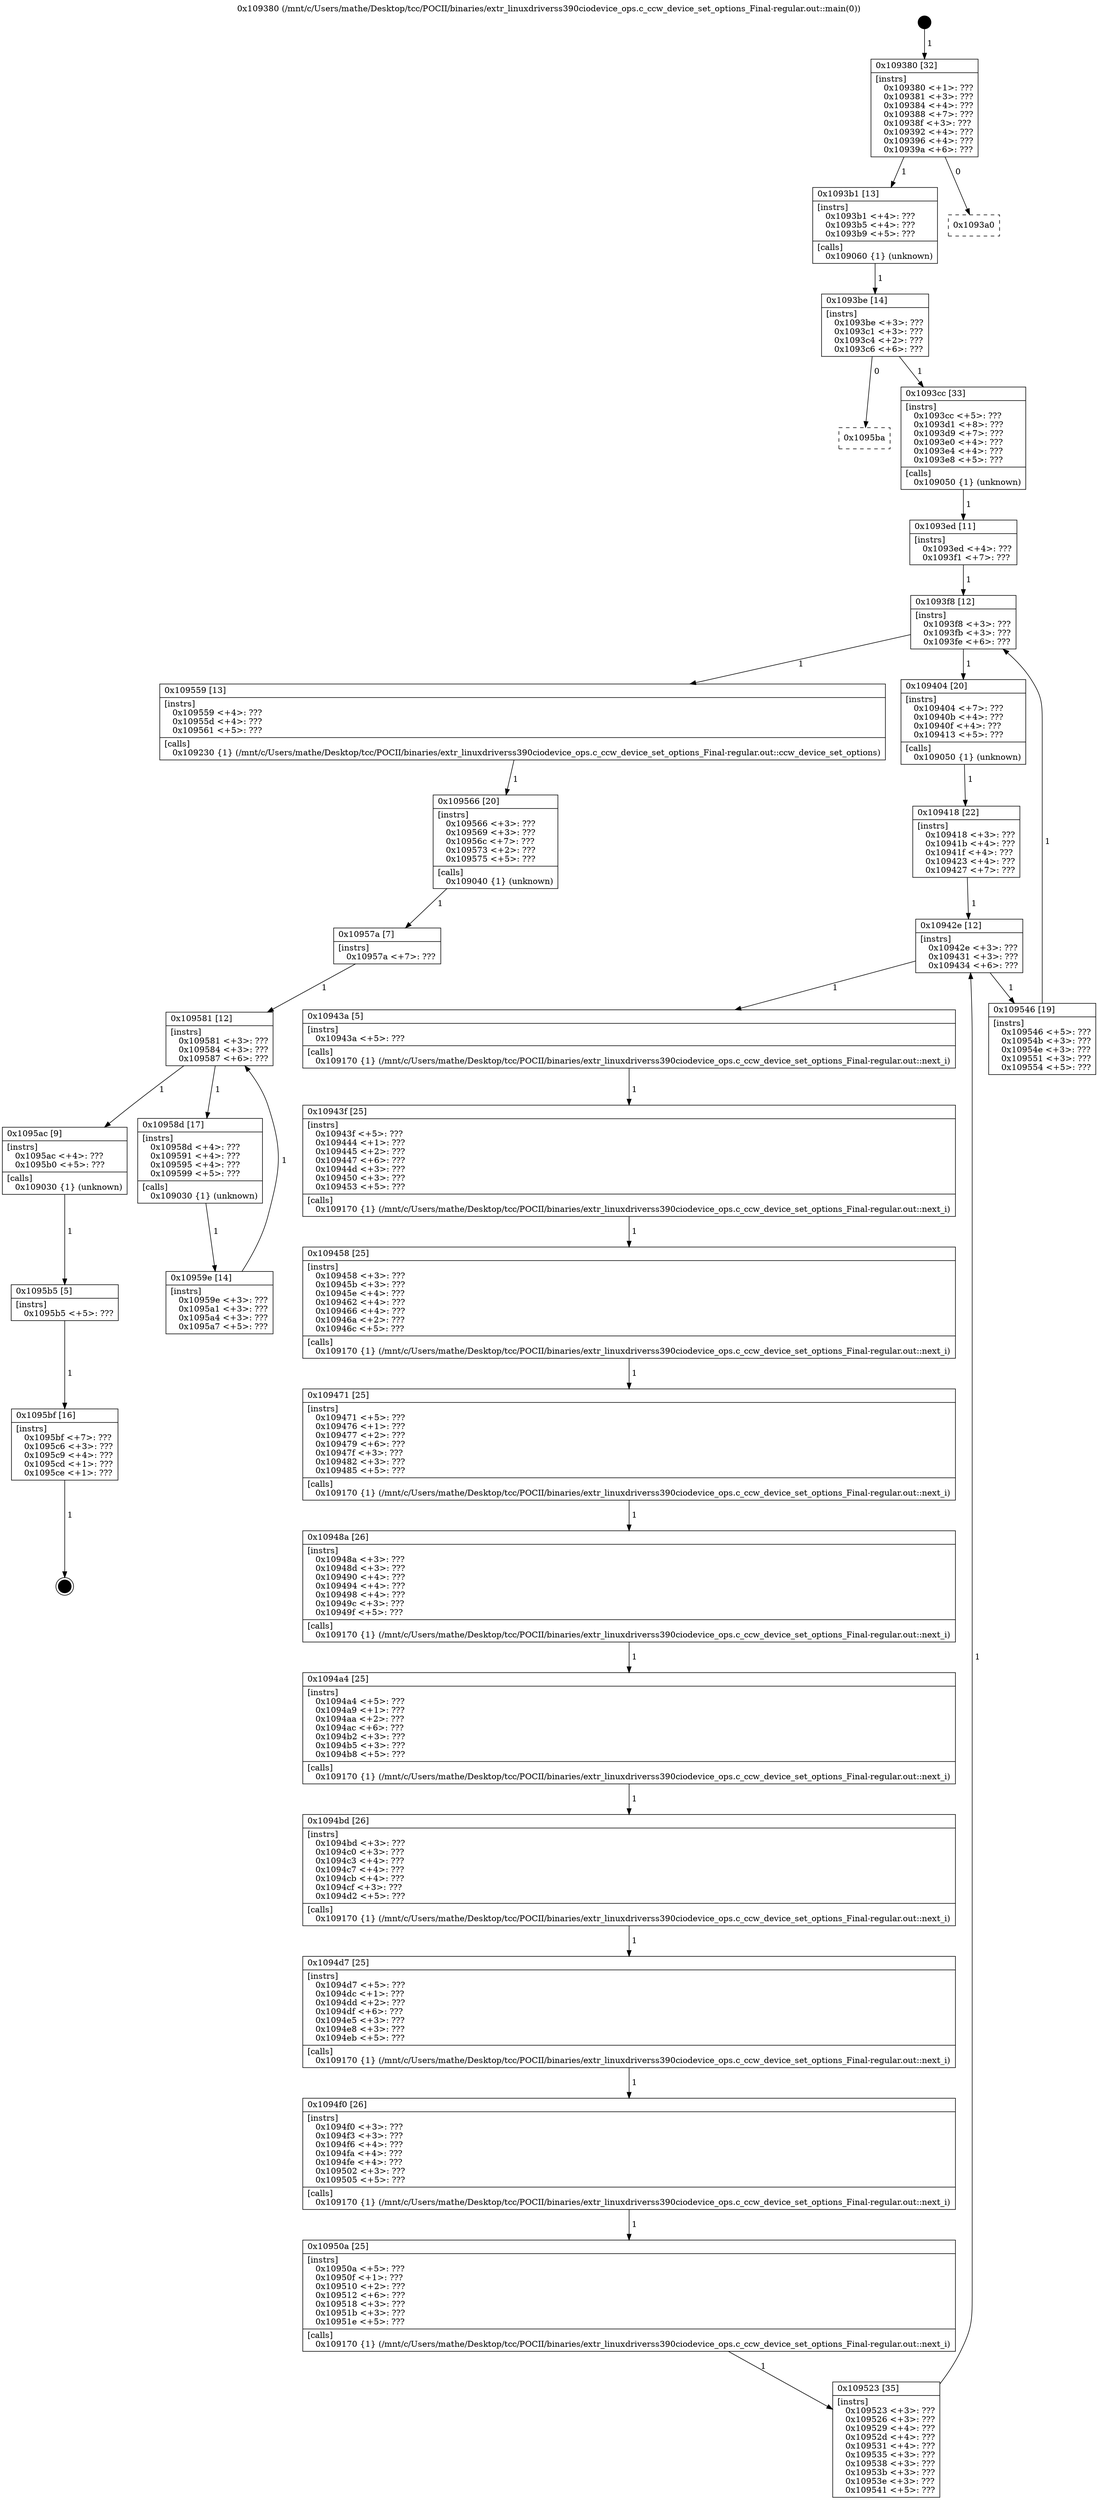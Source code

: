 digraph "0x109380" {
  label = "0x109380 (/mnt/c/Users/mathe/Desktop/tcc/POCII/binaries/extr_linuxdriverss390ciodevice_ops.c_ccw_device_set_options_Final-regular.out::main(0))"
  labelloc = "t"
  node[shape=record]

  Entry [label="",width=0.3,height=0.3,shape=circle,fillcolor=black,style=filled]
  "0x109380" [label="{
     0x109380 [32]\l
     | [instrs]\l
     &nbsp;&nbsp;0x109380 \<+1\>: ???\l
     &nbsp;&nbsp;0x109381 \<+3\>: ???\l
     &nbsp;&nbsp;0x109384 \<+4\>: ???\l
     &nbsp;&nbsp;0x109388 \<+7\>: ???\l
     &nbsp;&nbsp;0x10938f \<+3\>: ???\l
     &nbsp;&nbsp;0x109392 \<+4\>: ???\l
     &nbsp;&nbsp;0x109396 \<+4\>: ???\l
     &nbsp;&nbsp;0x10939a \<+6\>: ???\l
  }"]
  "0x1093b1" [label="{
     0x1093b1 [13]\l
     | [instrs]\l
     &nbsp;&nbsp;0x1093b1 \<+4\>: ???\l
     &nbsp;&nbsp;0x1093b5 \<+4\>: ???\l
     &nbsp;&nbsp;0x1093b9 \<+5\>: ???\l
     | [calls]\l
     &nbsp;&nbsp;0x109060 \{1\} (unknown)\l
  }"]
  "0x1093a0" [label="{
     0x1093a0\l
  }", style=dashed]
  "0x1093be" [label="{
     0x1093be [14]\l
     | [instrs]\l
     &nbsp;&nbsp;0x1093be \<+3\>: ???\l
     &nbsp;&nbsp;0x1093c1 \<+3\>: ???\l
     &nbsp;&nbsp;0x1093c4 \<+2\>: ???\l
     &nbsp;&nbsp;0x1093c6 \<+6\>: ???\l
  }"]
  "0x1095ba" [label="{
     0x1095ba\l
  }", style=dashed]
  "0x1093cc" [label="{
     0x1093cc [33]\l
     | [instrs]\l
     &nbsp;&nbsp;0x1093cc \<+5\>: ???\l
     &nbsp;&nbsp;0x1093d1 \<+8\>: ???\l
     &nbsp;&nbsp;0x1093d9 \<+7\>: ???\l
     &nbsp;&nbsp;0x1093e0 \<+4\>: ???\l
     &nbsp;&nbsp;0x1093e4 \<+4\>: ???\l
     &nbsp;&nbsp;0x1093e8 \<+5\>: ???\l
     | [calls]\l
     &nbsp;&nbsp;0x109050 \{1\} (unknown)\l
  }"]
  Exit [label="",width=0.3,height=0.3,shape=circle,fillcolor=black,style=filled,peripheries=2]
  "0x1093f8" [label="{
     0x1093f8 [12]\l
     | [instrs]\l
     &nbsp;&nbsp;0x1093f8 \<+3\>: ???\l
     &nbsp;&nbsp;0x1093fb \<+3\>: ???\l
     &nbsp;&nbsp;0x1093fe \<+6\>: ???\l
  }"]
  "0x109559" [label="{
     0x109559 [13]\l
     | [instrs]\l
     &nbsp;&nbsp;0x109559 \<+4\>: ???\l
     &nbsp;&nbsp;0x10955d \<+4\>: ???\l
     &nbsp;&nbsp;0x109561 \<+5\>: ???\l
     | [calls]\l
     &nbsp;&nbsp;0x109230 \{1\} (/mnt/c/Users/mathe/Desktop/tcc/POCII/binaries/extr_linuxdriverss390ciodevice_ops.c_ccw_device_set_options_Final-regular.out::ccw_device_set_options)\l
  }"]
  "0x109404" [label="{
     0x109404 [20]\l
     | [instrs]\l
     &nbsp;&nbsp;0x109404 \<+7\>: ???\l
     &nbsp;&nbsp;0x10940b \<+4\>: ???\l
     &nbsp;&nbsp;0x10940f \<+4\>: ???\l
     &nbsp;&nbsp;0x109413 \<+5\>: ???\l
     | [calls]\l
     &nbsp;&nbsp;0x109050 \{1\} (unknown)\l
  }"]
  "0x10942e" [label="{
     0x10942e [12]\l
     | [instrs]\l
     &nbsp;&nbsp;0x10942e \<+3\>: ???\l
     &nbsp;&nbsp;0x109431 \<+3\>: ???\l
     &nbsp;&nbsp;0x109434 \<+6\>: ???\l
  }"]
  "0x109546" [label="{
     0x109546 [19]\l
     | [instrs]\l
     &nbsp;&nbsp;0x109546 \<+5\>: ???\l
     &nbsp;&nbsp;0x10954b \<+3\>: ???\l
     &nbsp;&nbsp;0x10954e \<+3\>: ???\l
     &nbsp;&nbsp;0x109551 \<+3\>: ???\l
     &nbsp;&nbsp;0x109554 \<+5\>: ???\l
  }"]
  "0x10943a" [label="{
     0x10943a [5]\l
     | [instrs]\l
     &nbsp;&nbsp;0x10943a \<+5\>: ???\l
     | [calls]\l
     &nbsp;&nbsp;0x109170 \{1\} (/mnt/c/Users/mathe/Desktop/tcc/POCII/binaries/extr_linuxdriverss390ciodevice_ops.c_ccw_device_set_options_Final-regular.out::next_i)\l
  }"]
  "0x10943f" [label="{
     0x10943f [25]\l
     | [instrs]\l
     &nbsp;&nbsp;0x10943f \<+5\>: ???\l
     &nbsp;&nbsp;0x109444 \<+1\>: ???\l
     &nbsp;&nbsp;0x109445 \<+2\>: ???\l
     &nbsp;&nbsp;0x109447 \<+6\>: ???\l
     &nbsp;&nbsp;0x10944d \<+3\>: ???\l
     &nbsp;&nbsp;0x109450 \<+3\>: ???\l
     &nbsp;&nbsp;0x109453 \<+5\>: ???\l
     | [calls]\l
     &nbsp;&nbsp;0x109170 \{1\} (/mnt/c/Users/mathe/Desktop/tcc/POCII/binaries/extr_linuxdriverss390ciodevice_ops.c_ccw_device_set_options_Final-regular.out::next_i)\l
  }"]
  "0x109458" [label="{
     0x109458 [25]\l
     | [instrs]\l
     &nbsp;&nbsp;0x109458 \<+3\>: ???\l
     &nbsp;&nbsp;0x10945b \<+3\>: ???\l
     &nbsp;&nbsp;0x10945e \<+4\>: ???\l
     &nbsp;&nbsp;0x109462 \<+4\>: ???\l
     &nbsp;&nbsp;0x109466 \<+4\>: ???\l
     &nbsp;&nbsp;0x10946a \<+2\>: ???\l
     &nbsp;&nbsp;0x10946c \<+5\>: ???\l
     | [calls]\l
     &nbsp;&nbsp;0x109170 \{1\} (/mnt/c/Users/mathe/Desktop/tcc/POCII/binaries/extr_linuxdriverss390ciodevice_ops.c_ccw_device_set_options_Final-regular.out::next_i)\l
  }"]
  "0x109471" [label="{
     0x109471 [25]\l
     | [instrs]\l
     &nbsp;&nbsp;0x109471 \<+5\>: ???\l
     &nbsp;&nbsp;0x109476 \<+1\>: ???\l
     &nbsp;&nbsp;0x109477 \<+2\>: ???\l
     &nbsp;&nbsp;0x109479 \<+6\>: ???\l
     &nbsp;&nbsp;0x10947f \<+3\>: ???\l
     &nbsp;&nbsp;0x109482 \<+3\>: ???\l
     &nbsp;&nbsp;0x109485 \<+5\>: ???\l
     | [calls]\l
     &nbsp;&nbsp;0x109170 \{1\} (/mnt/c/Users/mathe/Desktop/tcc/POCII/binaries/extr_linuxdriverss390ciodevice_ops.c_ccw_device_set_options_Final-regular.out::next_i)\l
  }"]
  "0x10948a" [label="{
     0x10948a [26]\l
     | [instrs]\l
     &nbsp;&nbsp;0x10948a \<+3\>: ???\l
     &nbsp;&nbsp;0x10948d \<+3\>: ???\l
     &nbsp;&nbsp;0x109490 \<+4\>: ???\l
     &nbsp;&nbsp;0x109494 \<+4\>: ???\l
     &nbsp;&nbsp;0x109498 \<+4\>: ???\l
     &nbsp;&nbsp;0x10949c \<+3\>: ???\l
     &nbsp;&nbsp;0x10949f \<+5\>: ???\l
     | [calls]\l
     &nbsp;&nbsp;0x109170 \{1\} (/mnt/c/Users/mathe/Desktop/tcc/POCII/binaries/extr_linuxdriverss390ciodevice_ops.c_ccw_device_set_options_Final-regular.out::next_i)\l
  }"]
  "0x1094a4" [label="{
     0x1094a4 [25]\l
     | [instrs]\l
     &nbsp;&nbsp;0x1094a4 \<+5\>: ???\l
     &nbsp;&nbsp;0x1094a9 \<+1\>: ???\l
     &nbsp;&nbsp;0x1094aa \<+2\>: ???\l
     &nbsp;&nbsp;0x1094ac \<+6\>: ???\l
     &nbsp;&nbsp;0x1094b2 \<+3\>: ???\l
     &nbsp;&nbsp;0x1094b5 \<+3\>: ???\l
     &nbsp;&nbsp;0x1094b8 \<+5\>: ???\l
     | [calls]\l
     &nbsp;&nbsp;0x109170 \{1\} (/mnt/c/Users/mathe/Desktop/tcc/POCII/binaries/extr_linuxdriverss390ciodevice_ops.c_ccw_device_set_options_Final-regular.out::next_i)\l
  }"]
  "0x1094bd" [label="{
     0x1094bd [26]\l
     | [instrs]\l
     &nbsp;&nbsp;0x1094bd \<+3\>: ???\l
     &nbsp;&nbsp;0x1094c0 \<+3\>: ???\l
     &nbsp;&nbsp;0x1094c3 \<+4\>: ???\l
     &nbsp;&nbsp;0x1094c7 \<+4\>: ???\l
     &nbsp;&nbsp;0x1094cb \<+4\>: ???\l
     &nbsp;&nbsp;0x1094cf \<+3\>: ???\l
     &nbsp;&nbsp;0x1094d2 \<+5\>: ???\l
     | [calls]\l
     &nbsp;&nbsp;0x109170 \{1\} (/mnt/c/Users/mathe/Desktop/tcc/POCII/binaries/extr_linuxdriverss390ciodevice_ops.c_ccw_device_set_options_Final-regular.out::next_i)\l
  }"]
  "0x1094d7" [label="{
     0x1094d7 [25]\l
     | [instrs]\l
     &nbsp;&nbsp;0x1094d7 \<+5\>: ???\l
     &nbsp;&nbsp;0x1094dc \<+1\>: ???\l
     &nbsp;&nbsp;0x1094dd \<+2\>: ???\l
     &nbsp;&nbsp;0x1094df \<+6\>: ???\l
     &nbsp;&nbsp;0x1094e5 \<+3\>: ???\l
     &nbsp;&nbsp;0x1094e8 \<+3\>: ???\l
     &nbsp;&nbsp;0x1094eb \<+5\>: ???\l
     | [calls]\l
     &nbsp;&nbsp;0x109170 \{1\} (/mnt/c/Users/mathe/Desktop/tcc/POCII/binaries/extr_linuxdriverss390ciodevice_ops.c_ccw_device_set_options_Final-regular.out::next_i)\l
  }"]
  "0x1094f0" [label="{
     0x1094f0 [26]\l
     | [instrs]\l
     &nbsp;&nbsp;0x1094f0 \<+3\>: ???\l
     &nbsp;&nbsp;0x1094f3 \<+3\>: ???\l
     &nbsp;&nbsp;0x1094f6 \<+4\>: ???\l
     &nbsp;&nbsp;0x1094fa \<+4\>: ???\l
     &nbsp;&nbsp;0x1094fe \<+4\>: ???\l
     &nbsp;&nbsp;0x109502 \<+3\>: ???\l
     &nbsp;&nbsp;0x109505 \<+5\>: ???\l
     | [calls]\l
     &nbsp;&nbsp;0x109170 \{1\} (/mnt/c/Users/mathe/Desktop/tcc/POCII/binaries/extr_linuxdriverss390ciodevice_ops.c_ccw_device_set_options_Final-regular.out::next_i)\l
  }"]
  "0x10950a" [label="{
     0x10950a [25]\l
     | [instrs]\l
     &nbsp;&nbsp;0x10950a \<+5\>: ???\l
     &nbsp;&nbsp;0x10950f \<+1\>: ???\l
     &nbsp;&nbsp;0x109510 \<+2\>: ???\l
     &nbsp;&nbsp;0x109512 \<+6\>: ???\l
     &nbsp;&nbsp;0x109518 \<+3\>: ???\l
     &nbsp;&nbsp;0x10951b \<+3\>: ???\l
     &nbsp;&nbsp;0x10951e \<+5\>: ???\l
     | [calls]\l
     &nbsp;&nbsp;0x109170 \{1\} (/mnt/c/Users/mathe/Desktop/tcc/POCII/binaries/extr_linuxdriverss390ciodevice_ops.c_ccw_device_set_options_Final-regular.out::next_i)\l
  }"]
  "0x109523" [label="{
     0x109523 [35]\l
     | [instrs]\l
     &nbsp;&nbsp;0x109523 \<+3\>: ???\l
     &nbsp;&nbsp;0x109526 \<+3\>: ???\l
     &nbsp;&nbsp;0x109529 \<+4\>: ???\l
     &nbsp;&nbsp;0x10952d \<+4\>: ???\l
     &nbsp;&nbsp;0x109531 \<+4\>: ???\l
     &nbsp;&nbsp;0x109535 \<+3\>: ???\l
     &nbsp;&nbsp;0x109538 \<+3\>: ???\l
     &nbsp;&nbsp;0x10953b \<+3\>: ???\l
     &nbsp;&nbsp;0x10953e \<+3\>: ???\l
     &nbsp;&nbsp;0x109541 \<+5\>: ???\l
  }"]
  "0x109418" [label="{
     0x109418 [22]\l
     | [instrs]\l
     &nbsp;&nbsp;0x109418 \<+3\>: ???\l
     &nbsp;&nbsp;0x10941b \<+4\>: ???\l
     &nbsp;&nbsp;0x10941f \<+4\>: ???\l
     &nbsp;&nbsp;0x109423 \<+4\>: ???\l
     &nbsp;&nbsp;0x109427 \<+7\>: ???\l
  }"]
  "0x1095bf" [label="{
     0x1095bf [16]\l
     | [instrs]\l
     &nbsp;&nbsp;0x1095bf \<+7\>: ???\l
     &nbsp;&nbsp;0x1095c6 \<+3\>: ???\l
     &nbsp;&nbsp;0x1095c9 \<+4\>: ???\l
     &nbsp;&nbsp;0x1095cd \<+1\>: ???\l
     &nbsp;&nbsp;0x1095ce \<+1\>: ???\l
  }"]
  "0x1093ed" [label="{
     0x1093ed [11]\l
     | [instrs]\l
     &nbsp;&nbsp;0x1093ed \<+4\>: ???\l
     &nbsp;&nbsp;0x1093f1 \<+7\>: ???\l
  }"]
  "0x109566" [label="{
     0x109566 [20]\l
     | [instrs]\l
     &nbsp;&nbsp;0x109566 \<+3\>: ???\l
     &nbsp;&nbsp;0x109569 \<+3\>: ???\l
     &nbsp;&nbsp;0x10956c \<+7\>: ???\l
     &nbsp;&nbsp;0x109573 \<+2\>: ???\l
     &nbsp;&nbsp;0x109575 \<+5\>: ???\l
     | [calls]\l
     &nbsp;&nbsp;0x109040 \{1\} (unknown)\l
  }"]
  "0x109581" [label="{
     0x109581 [12]\l
     | [instrs]\l
     &nbsp;&nbsp;0x109581 \<+3\>: ???\l
     &nbsp;&nbsp;0x109584 \<+3\>: ???\l
     &nbsp;&nbsp;0x109587 \<+6\>: ???\l
  }"]
  "0x1095ac" [label="{
     0x1095ac [9]\l
     | [instrs]\l
     &nbsp;&nbsp;0x1095ac \<+4\>: ???\l
     &nbsp;&nbsp;0x1095b0 \<+5\>: ???\l
     | [calls]\l
     &nbsp;&nbsp;0x109030 \{1\} (unknown)\l
  }"]
  "0x10958d" [label="{
     0x10958d [17]\l
     | [instrs]\l
     &nbsp;&nbsp;0x10958d \<+4\>: ???\l
     &nbsp;&nbsp;0x109591 \<+4\>: ???\l
     &nbsp;&nbsp;0x109595 \<+4\>: ???\l
     &nbsp;&nbsp;0x109599 \<+5\>: ???\l
     | [calls]\l
     &nbsp;&nbsp;0x109030 \{1\} (unknown)\l
  }"]
  "0x10959e" [label="{
     0x10959e [14]\l
     | [instrs]\l
     &nbsp;&nbsp;0x10959e \<+3\>: ???\l
     &nbsp;&nbsp;0x1095a1 \<+3\>: ???\l
     &nbsp;&nbsp;0x1095a4 \<+3\>: ???\l
     &nbsp;&nbsp;0x1095a7 \<+5\>: ???\l
  }"]
  "0x10957a" [label="{
     0x10957a [7]\l
     | [instrs]\l
     &nbsp;&nbsp;0x10957a \<+7\>: ???\l
  }"]
  "0x1095b5" [label="{
     0x1095b5 [5]\l
     | [instrs]\l
     &nbsp;&nbsp;0x1095b5 \<+5\>: ???\l
  }"]
  Entry -> "0x109380" [label=" 1"]
  "0x109380" -> "0x1093b1" [label=" 1"]
  "0x109380" -> "0x1093a0" [label=" 0"]
  "0x1093b1" -> "0x1093be" [label=" 1"]
  "0x1093be" -> "0x1095ba" [label=" 0"]
  "0x1093be" -> "0x1093cc" [label=" 1"]
  "0x1095bf" -> Exit [label=" 1"]
  "0x1093cc" -> "0x1093ed" [label=" 1"]
  "0x1093f8" -> "0x109559" [label=" 1"]
  "0x1093f8" -> "0x109404" [label=" 1"]
  "0x109404" -> "0x109418" [label=" 1"]
  "0x10942e" -> "0x109546" [label=" 1"]
  "0x10942e" -> "0x10943a" [label=" 1"]
  "0x10943a" -> "0x10943f" [label=" 1"]
  "0x10943f" -> "0x109458" [label=" 1"]
  "0x109458" -> "0x109471" [label=" 1"]
  "0x109471" -> "0x10948a" [label=" 1"]
  "0x10948a" -> "0x1094a4" [label=" 1"]
  "0x1094a4" -> "0x1094bd" [label=" 1"]
  "0x1094bd" -> "0x1094d7" [label=" 1"]
  "0x1094d7" -> "0x1094f0" [label=" 1"]
  "0x1094f0" -> "0x10950a" [label=" 1"]
  "0x10950a" -> "0x109523" [label=" 1"]
  "0x109418" -> "0x10942e" [label=" 1"]
  "0x109523" -> "0x10942e" [label=" 1"]
  "0x1095b5" -> "0x1095bf" [label=" 1"]
  "0x1093ed" -> "0x1093f8" [label=" 1"]
  "0x109546" -> "0x1093f8" [label=" 1"]
  "0x109559" -> "0x109566" [label=" 1"]
  "0x109566" -> "0x10957a" [label=" 1"]
  "0x109581" -> "0x1095ac" [label=" 1"]
  "0x109581" -> "0x10958d" [label=" 1"]
  "0x10958d" -> "0x10959e" [label=" 1"]
  "0x10957a" -> "0x109581" [label=" 1"]
  "0x10959e" -> "0x109581" [label=" 1"]
  "0x1095ac" -> "0x1095b5" [label=" 1"]
}
